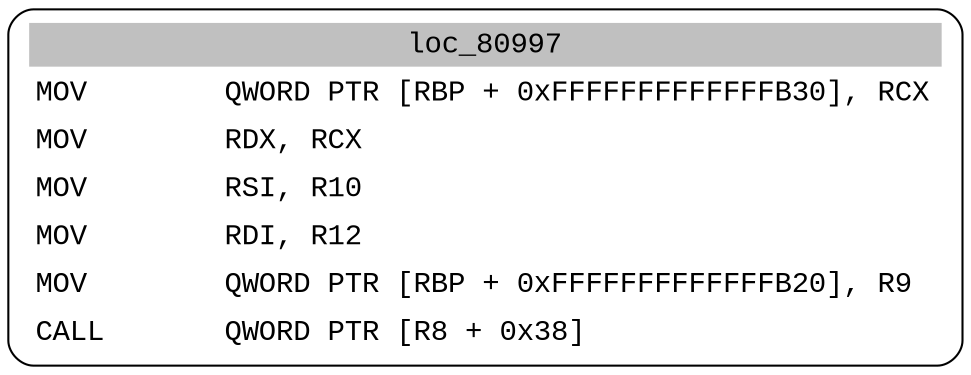 digraph asm_graph {
1941 [
shape="Mrecord" fontname="Courier New"label =<<table border="0" cellborder="0" cellpadding="3"><tr><td align="center" colspan="2" bgcolor="grey">loc_80997</td></tr><tr><td align="left">MOV        QWORD PTR [RBP + 0xFFFFFFFFFFFFFB30], RCX</td></tr><tr><td align="left">MOV        RDX, RCX</td></tr><tr><td align="left">MOV        RSI, R10</td></tr><tr><td align="left">MOV        RDI, R12</td></tr><tr><td align="left">MOV        QWORD PTR [RBP + 0xFFFFFFFFFFFFFB20], R9</td></tr><tr><td align="left">CALL       QWORD PTR [R8 + 0x38]</td></tr></table>> ];
}